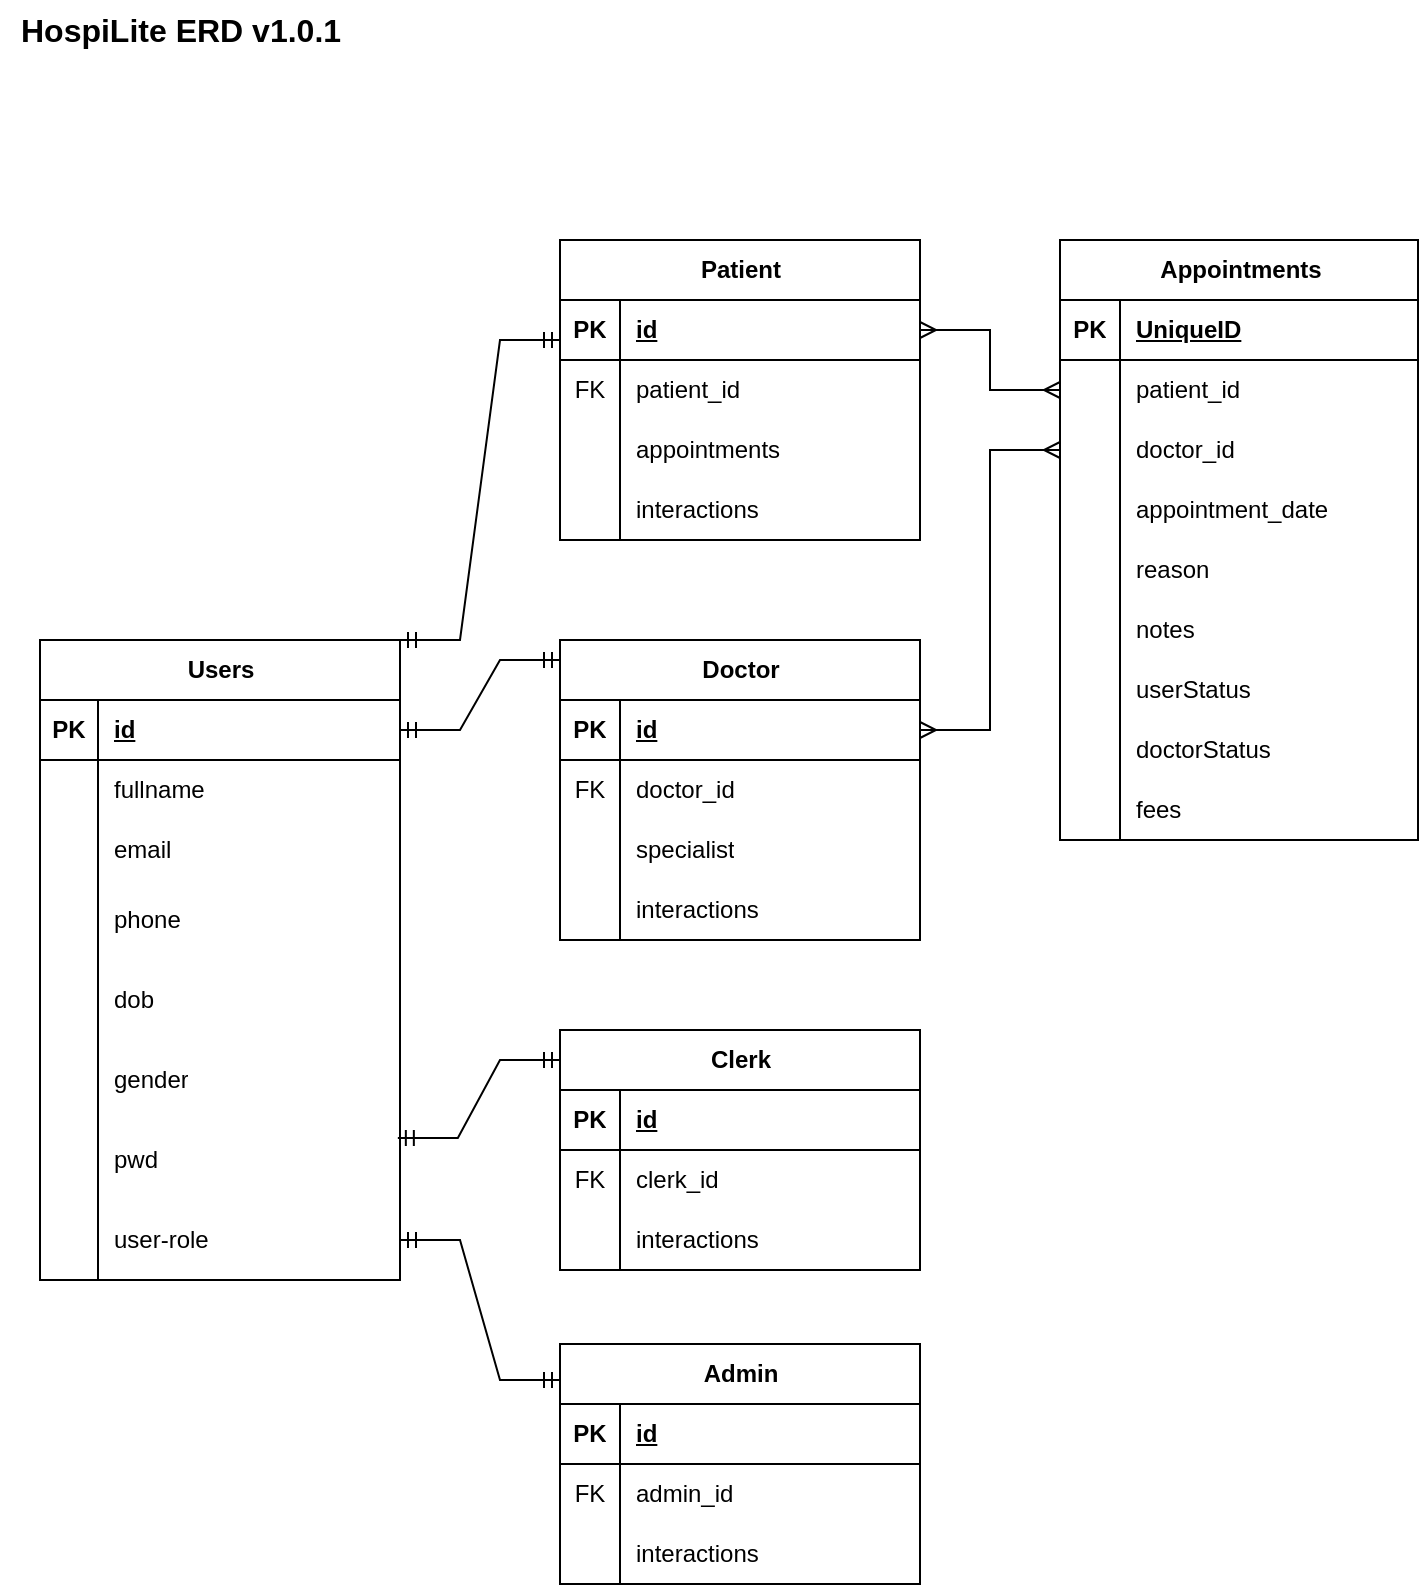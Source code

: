 <mxfile version="24.1.0" type="device">
  <diagram id="R2lEEEUBdFMjLlhIrx00" name="Page-1">
    <mxGraphModel dx="1100" dy="669" grid="1" gridSize="10" guides="1" tooltips="1" connect="1" arrows="1" fold="1" page="1" pageScale="1" pageWidth="850" pageHeight="1100" math="0" shadow="0" extFonts="Permanent Marker^https://fonts.googleapis.com/css?family=Permanent+Marker">
      <root>
        <mxCell id="0" />
        <mxCell id="1" parent="0" />
        <mxCell id="oJ6TmOOUCGsqB3dC1sF3-1" value="Users" style="shape=table;startSize=30;container=1;collapsible=1;childLayout=tableLayout;fixedRows=1;rowLines=0;fontStyle=1;align=center;resizeLast=1;html=1;" parent="1" vertex="1">
          <mxGeometry x="40" y="330" width="180" height="320" as="geometry" />
        </mxCell>
        <mxCell id="oJ6TmOOUCGsqB3dC1sF3-2" value="" style="shape=tableRow;horizontal=0;startSize=0;swimlaneHead=0;swimlaneBody=0;fillColor=none;collapsible=0;dropTarget=0;points=[[0,0.5],[1,0.5]];portConstraint=eastwest;top=0;left=0;right=0;bottom=1;" parent="oJ6TmOOUCGsqB3dC1sF3-1" vertex="1">
          <mxGeometry y="30" width="180" height="30" as="geometry" />
        </mxCell>
        <mxCell id="oJ6TmOOUCGsqB3dC1sF3-3" value="PK" style="shape=partialRectangle;connectable=0;fillColor=none;top=0;left=0;bottom=0;right=0;fontStyle=1;overflow=hidden;whiteSpace=wrap;html=1;" parent="oJ6TmOOUCGsqB3dC1sF3-2" vertex="1">
          <mxGeometry width="29" height="30" as="geometry">
            <mxRectangle width="29" height="30" as="alternateBounds" />
          </mxGeometry>
        </mxCell>
        <mxCell id="oJ6TmOOUCGsqB3dC1sF3-4" value="id" style="shape=partialRectangle;connectable=0;fillColor=none;top=0;left=0;bottom=0;right=0;align=left;spacingLeft=6;fontStyle=5;overflow=hidden;whiteSpace=wrap;html=1;" parent="oJ6TmOOUCGsqB3dC1sF3-2" vertex="1">
          <mxGeometry x="29" width="151" height="30" as="geometry">
            <mxRectangle width="151" height="30" as="alternateBounds" />
          </mxGeometry>
        </mxCell>
        <mxCell id="oJ6TmOOUCGsqB3dC1sF3-5" value="" style="shape=tableRow;horizontal=0;startSize=0;swimlaneHead=0;swimlaneBody=0;fillColor=none;collapsible=0;dropTarget=0;points=[[0,0.5],[1,0.5]];portConstraint=eastwest;top=0;left=0;right=0;bottom=0;" parent="oJ6TmOOUCGsqB3dC1sF3-1" vertex="1">
          <mxGeometry y="60" width="180" height="30" as="geometry" />
        </mxCell>
        <mxCell id="oJ6TmOOUCGsqB3dC1sF3-6" value="" style="shape=partialRectangle;connectable=0;fillColor=none;top=0;left=0;bottom=0;right=0;editable=1;overflow=hidden;whiteSpace=wrap;html=1;" parent="oJ6TmOOUCGsqB3dC1sF3-5" vertex="1">
          <mxGeometry width="29" height="30" as="geometry">
            <mxRectangle width="29" height="30" as="alternateBounds" />
          </mxGeometry>
        </mxCell>
        <mxCell id="oJ6TmOOUCGsqB3dC1sF3-7" value="fullname" style="shape=partialRectangle;connectable=0;fillColor=none;top=0;left=0;bottom=0;right=0;align=left;spacingLeft=6;overflow=hidden;whiteSpace=wrap;html=1;" parent="oJ6TmOOUCGsqB3dC1sF3-5" vertex="1">
          <mxGeometry x="29" width="151" height="30" as="geometry">
            <mxRectangle width="151" height="30" as="alternateBounds" />
          </mxGeometry>
        </mxCell>
        <mxCell id="oJ6TmOOUCGsqB3dC1sF3-8" value="" style="shape=tableRow;horizontal=0;startSize=0;swimlaneHead=0;swimlaneBody=0;fillColor=none;collapsible=0;dropTarget=0;points=[[0,0.5],[1,0.5]];portConstraint=eastwest;top=0;left=0;right=0;bottom=0;" parent="oJ6TmOOUCGsqB3dC1sF3-1" vertex="1">
          <mxGeometry y="90" width="180" height="30" as="geometry" />
        </mxCell>
        <mxCell id="oJ6TmOOUCGsqB3dC1sF3-9" value="" style="shape=partialRectangle;connectable=0;fillColor=none;top=0;left=0;bottom=0;right=0;editable=1;overflow=hidden;whiteSpace=wrap;html=1;" parent="oJ6TmOOUCGsqB3dC1sF3-8" vertex="1">
          <mxGeometry width="29" height="30" as="geometry">
            <mxRectangle width="29" height="30" as="alternateBounds" />
          </mxGeometry>
        </mxCell>
        <mxCell id="oJ6TmOOUCGsqB3dC1sF3-10" value="email&lt;span style=&quot;white-space: pre;&quot;&gt;&#x9;&lt;/span&gt;" style="shape=partialRectangle;connectable=0;fillColor=none;top=0;left=0;bottom=0;right=0;align=left;spacingLeft=6;overflow=hidden;whiteSpace=wrap;html=1;" parent="oJ6TmOOUCGsqB3dC1sF3-8" vertex="1">
          <mxGeometry x="29" width="151" height="30" as="geometry">
            <mxRectangle width="151" height="30" as="alternateBounds" />
          </mxGeometry>
        </mxCell>
        <mxCell id="oJ6TmOOUCGsqB3dC1sF3-11" value="" style="shape=tableRow;horizontal=0;startSize=0;swimlaneHead=0;swimlaneBody=0;fillColor=none;collapsible=0;dropTarget=0;points=[[0,0.5],[1,0.5]];portConstraint=eastwest;top=0;left=0;right=0;bottom=0;" parent="oJ6TmOOUCGsqB3dC1sF3-1" vertex="1">
          <mxGeometry y="120" width="180" height="40" as="geometry" />
        </mxCell>
        <mxCell id="oJ6TmOOUCGsqB3dC1sF3-12" value="" style="shape=partialRectangle;connectable=0;fillColor=none;top=0;left=0;bottom=0;right=0;editable=1;overflow=hidden;whiteSpace=wrap;html=1;" parent="oJ6TmOOUCGsqB3dC1sF3-11" vertex="1">
          <mxGeometry width="29" height="40" as="geometry">
            <mxRectangle width="29" height="40" as="alternateBounds" />
          </mxGeometry>
        </mxCell>
        <mxCell id="oJ6TmOOUCGsqB3dC1sF3-13" value="phone" style="shape=partialRectangle;connectable=0;fillColor=none;top=0;left=0;bottom=0;right=0;align=left;spacingLeft=6;overflow=hidden;whiteSpace=wrap;html=1;" parent="oJ6TmOOUCGsqB3dC1sF3-11" vertex="1">
          <mxGeometry x="29" width="151" height="40" as="geometry">
            <mxRectangle width="151" height="40" as="alternateBounds" />
          </mxGeometry>
        </mxCell>
        <mxCell id="oJ6TmOOUCGsqB3dC1sF3-28" value="" style="shape=tableRow;horizontal=0;startSize=0;swimlaneHead=0;swimlaneBody=0;fillColor=none;collapsible=0;dropTarget=0;points=[[0,0.5],[1,0.5]];portConstraint=eastwest;top=0;left=0;right=0;bottom=0;" parent="oJ6TmOOUCGsqB3dC1sF3-1" vertex="1">
          <mxGeometry y="160" width="180" height="40" as="geometry" />
        </mxCell>
        <mxCell id="oJ6TmOOUCGsqB3dC1sF3-29" value="" style="shape=partialRectangle;connectable=0;fillColor=none;top=0;left=0;bottom=0;right=0;editable=1;overflow=hidden;whiteSpace=wrap;html=1;" parent="oJ6TmOOUCGsqB3dC1sF3-28" vertex="1">
          <mxGeometry width="29" height="40" as="geometry">
            <mxRectangle width="29" height="40" as="alternateBounds" />
          </mxGeometry>
        </mxCell>
        <mxCell id="oJ6TmOOUCGsqB3dC1sF3-30" value="dob" style="shape=partialRectangle;connectable=0;fillColor=none;top=0;left=0;bottom=0;right=0;align=left;spacingLeft=6;overflow=hidden;whiteSpace=wrap;html=1;" parent="oJ6TmOOUCGsqB3dC1sF3-28" vertex="1">
          <mxGeometry x="29" width="151" height="40" as="geometry">
            <mxRectangle width="151" height="40" as="alternateBounds" />
          </mxGeometry>
        </mxCell>
        <mxCell id="oJ6TmOOUCGsqB3dC1sF3-31" value="" style="shape=tableRow;horizontal=0;startSize=0;swimlaneHead=0;swimlaneBody=0;fillColor=none;collapsible=0;dropTarget=0;points=[[0,0.5],[1,0.5]];portConstraint=eastwest;top=0;left=0;right=0;bottom=0;" parent="oJ6TmOOUCGsqB3dC1sF3-1" vertex="1">
          <mxGeometry y="200" width="180" height="40" as="geometry" />
        </mxCell>
        <mxCell id="oJ6TmOOUCGsqB3dC1sF3-32" value="" style="shape=partialRectangle;connectable=0;fillColor=none;top=0;left=0;bottom=0;right=0;editable=1;overflow=hidden;whiteSpace=wrap;html=1;" parent="oJ6TmOOUCGsqB3dC1sF3-31" vertex="1">
          <mxGeometry width="29" height="40" as="geometry">
            <mxRectangle width="29" height="40" as="alternateBounds" />
          </mxGeometry>
        </mxCell>
        <mxCell id="oJ6TmOOUCGsqB3dC1sF3-33" value="gender" style="shape=partialRectangle;connectable=0;fillColor=none;top=0;left=0;bottom=0;right=0;align=left;spacingLeft=6;overflow=hidden;whiteSpace=wrap;html=1;" parent="oJ6TmOOUCGsqB3dC1sF3-31" vertex="1">
          <mxGeometry x="29" width="151" height="40" as="geometry">
            <mxRectangle width="151" height="40" as="alternateBounds" />
          </mxGeometry>
        </mxCell>
        <mxCell id="oJ6TmOOUCGsqB3dC1sF3-34" value="" style="shape=tableRow;horizontal=0;startSize=0;swimlaneHead=0;swimlaneBody=0;fillColor=none;collapsible=0;dropTarget=0;points=[[0,0.5],[1,0.5]];portConstraint=eastwest;top=0;left=0;right=0;bottom=0;" parent="oJ6TmOOUCGsqB3dC1sF3-1" vertex="1">
          <mxGeometry y="240" width="180" height="40" as="geometry" />
        </mxCell>
        <mxCell id="oJ6TmOOUCGsqB3dC1sF3-35" value="" style="shape=partialRectangle;connectable=0;fillColor=none;top=0;left=0;bottom=0;right=0;editable=1;overflow=hidden;whiteSpace=wrap;html=1;" parent="oJ6TmOOUCGsqB3dC1sF3-34" vertex="1">
          <mxGeometry width="29" height="40" as="geometry">
            <mxRectangle width="29" height="40" as="alternateBounds" />
          </mxGeometry>
        </mxCell>
        <mxCell id="oJ6TmOOUCGsqB3dC1sF3-36" value="pwd" style="shape=partialRectangle;connectable=0;fillColor=none;top=0;left=0;bottom=0;right=0;align=left;spacingLeft=6;overflow=hidden;whiteSpace=wrap;html=1;" parent="oJ6TmOOUCGsqB3dC1sF3-34" vertex="1">
          <mxGeometry x="29" width="151" height="40" as="geometry">
            <mxRectangle width="151" height="40" as="alternateBounds" />
          </mxGeometry>
        </mxCell>
        <mxCell id="oJ6TmOOUCGsqB3dC1sF3-37" value="" style="shape=tableRow;horizontal=0;startSize=0;swimlaneHead=0;swimlaneBody=0;fillColor=none;collapsible=0;dropTarget=0;points=[[0,0.5],[1,0.5]];portConstraint=eastwest;top=0;left=0;right=0;bottom=0;" parent="oJ6TmOOUCGsqB3dC1sF3-1" vertex="1">
          <mxGeometry y="280" width="180" height="40" as="geometry" />
        </mxCell>
        <mxCell id="oJ6TmOOUCGsqB3dC1sF3-38" value="" style="shape=partialRectangle;connectable=0;fillColor=none;top=0;left=0;bottom=0;right=0;editable=1;overflow=hidden;whiteSpace=wrap;html=1;" parent="oJ6TmOOUCGsqB3dC1sF3-37" vertex="1">
          <mxGeometry width="29" height="40" as="geometry">
            <mxRectangle width="29" height="40" as="alternateBounds" />
          </mxGeometry>
        </mxCell>
        <mxCell id="oJ6TmOOUCGsqB3dC1sF3-39" value="user-role" style="shape=partialRectangle;connectable=0;fillColor=none;top=0;left=0;bottom=0;right=0;align=left;spacingLeft=6;overflow=hidden;whiteSpace=wrap;html=1;" parent="oJ6TmOOUCGsqB3dC1sF3-37" vertex="1">
          <mxGeometry x="29" width="151" height="40" as="geometry">
            <mxRectangle width="151" height="40" as="alternateBounds" />
          </mxGeometry>
        </mxCell>
        <mxCell id="oJ6TmOOUCGsqB3dC1sF3-40" value="Patient" style="shape=table;startSize=30;container=1;collapsible=1;childLayout=tableLayout;fixedRows=1;rowLines=0;fontStyle=1;align=center;resizeLast=1;html=1;" parent="1" vertex="1">
          <mxGeometry x="300" y="130" width="180" height="150" as="geometry" />
        </mxCell>
        <mxCell id="oJ6TmOOUCGsqB3dC1sF3-41" value="" style="shape=tableRow;horizontal=0;startSize=0;swimlaneHead=0;swimlaneBody=0;fillColor=none;collapsible=0;dropTarget=0;points=[[0,0.5],[1,0.5]];portConstraint=eastwest;top=0;left=0;right=0;bottom=1;" parent="oJ6TmOOUCGsqB3dC1sF3-40" vertex="1">
          <mxGeometry y="30" width="180" height="30" as="geometry" />
        </mxCell>
        <mxCell id="oJ6TmOOUCGsqB3dC1sF3-42" value="PK" style="shape=partialRectangle;connectable=0;fillColor=none;top=0;left=0;bottom=0;right=0;fontStyle=1;overflow=hidden;whiteSpace=wrap;html=1;" parent="oJ6TmOOUCGsqB3dC1sF3-41" vertex="1">
          <mxGeometry width="30" height="30" as="geometry">
            <mxRectangle width="30" height="30" as="alternateBounds" />
          </mxGeometry>
        </mxCell>
        <mxCell id="oJ6TmOOUCGsqB3dC1sF3-43" value="id" style="shape=partialRectangle;connectable=0;fillColor=none;top=0;left=0;bottom=0;right=0;align=left;spacingLeft=6;fontStyle=5;overflow=hidden;whiteSpace=wrap;html=1;" parent="oJ6TmOOUCGsqB3dC1sF3-41" vertex="1">
          <mxGeometry x="30" width="150" height="30" as="geometry">
            <mxRectangle width="150" height="30" as="alternateBounds" />
          </mxGeometry>
        </mxCell>
        <mxCell id="oJ6TmOOUCGsqB3dC1sF3-44" value="" style="shape=tableRow;horizontal=0;startSize=0;swimlaneHead=0;swimlaneBody=0;fillColor=none;collapsible=0;dropTarget=0;points=[[0,0.5],[1,0.5]];portConstraint=eastwest;top=0;left=0;right=0;bottom=0;" parent="oJ6TmOOUCGsqB3dC1sF3-40" vertex="1">
          <mxGeometry y="60" width="180" height="30" as="geometry" />
        </mxCell>
        <mxCell id="oJ6TmOOUCGsqB3dC1sF3-45" value="FK" style="shape=partialRectangle;connectable=0;fillColor=none;top=0;left=0;bottom=0;right=0;editable=1;overflow=hidden;whiteSpace=wrap;html=1;" parent="oJ6TmOOUCGsqB3dC1sF3-44" vertex="1">
          <mxGeometry width="30" height="30" as="geometry">
            <mxRectangle width="30" height="30" as="alternateBounds" />
          </mxGeometry>
        </mxCell>
        <mxCell id="oJ6TmOOUCGsqB3dC1sF3-46" value="patient_id" style="shape=partialRectangle;connectable=0;fillColor=none;top=0;left=0;bottom=0;right=0;align=left;spacingLeft=6;overflow=hidden;whiteSpace=wrap;html=1;" parent="oJ6TmOOUCGsqB3dC1sF3-44" vertex="1">
          <mxGeometry x="30" width="150" height="30" as="geometry">
            <mxRectangle width="150" height="30" as="alternateBounds" />
          </mxGeometry>
        </mxCell>
        <mxCell id="oJ6TmOOUCGsqB3dC1sF3-47" value="" style="shape=tableRow;horizontal=0;startSize=0;swimlaneHead=0;swimlaneBody=0;fillColor=none;collapsible=0;dropTarget=0;points=[[0,0.5],[1,0.5]];portConstraint=eastwest;top=0;left=0;right=0;bottom=0;" parent="oJ6TmOOUCGsqB3dC1sF3-40" vertex="1">
          <mxGeometry y="90" width="180" height="30" as="geometry" />
        </mxCell>
        <mxCell id="oJ6TmOOUCGsqB3dC1sF3-48" value="" style="shape=partialRectangle;connectable=0;fillColor=none;top=0;left=0;bottom=0;right=0;editable=1;overflow=hidden;whiteSpace=wrap;html=1;" parent="oJ6TmOOUCGsqB3dC1sF3-47" vertex="1">
          <mxGeometry width="30" height="30" as="geometry">
            <mxRectangle width="30" height="30" as="alternateBounds" />
          </mxGeometry>
        </mxCell>
        <mxCell id="oJ6TmOOUCGsqB3dC1sF3-49" value="appointments" style="shape=partialRectangle;connectable=0;fillColor=none;top=0;left=0;bottom=0;right=0;align=left;spacingLeft=6;overflow=hidden;whiteSpace=wrap;html=1;" parent="oJ6TmOOUCGsqB3dC1sF3-47" vertex="1">
          <mxGeometry x="30" width="150" height="30" as="geometry">
            <mxRectangle width="150" height="30" as="alternateBounds" />
          </mxGeometry>
        </mxCell>
        <mxCell id="oJ6TmOOUCGsqB3dC1sF3-50" value="" style="shape=tableRow;horizontal=0;startSize=0;swimlaneHead=0;swimlaneBody=0;fillColor=none;collapsible=0;dropTarget=0;points=[[0,0.5],[1,0.5]];portConstraint=eastwest;top=0;left=0;right=0;bottom=0;" parent="oJ6TmOOUCGsqB3dC1sF3-40" vertex="1">
          <mxGeometry y="120" width="180" height="30" as="geometry" />
        </mxCell>
        <mxCell id="oJ6TmOOUCGsqB3dC1sF3-51" value="" style="shape=partialRectangle;connectable=0;fillColor=none;top=0;left=0;bottom=0;right=0;editable=1;overflow=hidden;whiteSpace=wrap;html=1;" parent="oJ6TmOOUCGsqB3dC1sF3-50" vertex="1">
          <mxGeometry width="30" height="30" as="geometry">
            <mxRectangle width="30" height="30" as="alternateBounds" />
          </mxGeometry>
        </mxCell>
        <mxCell id="oJ6TmOOUCGsqB3dC1sF3-52" value="interactions" style="shape=partialRectangle;connectable=0;fillColor=none;top=0;left=0;bottom=0;right=0;align=left;spacingLeft=6;overflow=hidden;whiteSpace=wrap;html=1;" parent="oJ6TmOOUCGsqB3dC1sF3-50" vertex="1">
          <mxGeometry x="30" width="150" height="30" as="geometry">
            <mxRectangle width="150" height="30" as="alternateBounds" />
          </mxGeometry>
        </mxCell>
        <mxCell id="oJ6TmOOUCGsqB3dC1sF3-53" value="Doctor" style="shape=table;startSize=30;container=1;collapsible=1;childLayout=tableLayout;fixedRows=1;rowLines=0;fontStyle=1;align=center;resizeLast=1;html=1;" parent="1" vertex="1">
          <mxGeometry x="300" y="330" width="180" height="150" as="geometry" />
        </mxCell>
        <mxCell id="oJ6TmOOUCGsqB3dC1sF3-54" value="" style="shape=tableRow;horizontal=0;startSize=0;swimlaneHead=0;swimlaneBody=0;fillColor=none;collapsible=0;dropTarget=0;points=[[0,0.5],[1,0.5]];portConstraint=eastwest;top=0;left=0;right=0;bottom=1;" parent="oJ6TmOOUCGsqB3dC1sF3-53" vertex="1">
          <mxGeometry y="30" width="180" height="30" as="geometry" />
        </mxCell>
        <mxCell id="oJ6TmOOUCGsqB3dC1sF3-55" value="PK" style="shape=partialRectangle;connectable=0;fillColor=none;top=0;left=0;bottom=0;right=0;fontStyle=1;overflow=hidden;whiteSpace=wrap;html=1;" parent="oJ6TmOOUCGsqB3dC1sF3-54" vertex="1">
          <mxGeometry width="30" height="30" as="geometry">
            <mxRectangle width="30" height="30" as="alternateBounds" />
          </mxGeometry>
        </mxCell>
        <mxCell id="oJ6TmOOUCGsqB3dC1sF3-56" value="id" style="shape=partialRectangle;connectable=0;fillColor=none;top=0;left=0;bottom=0;right=0;align=left;spacingLeft=6;fontStyle=5;overflow=hidden;whiteSpace=wrap;html=1;" parent="oJ6TmOOUCGsqB3dC1sF3-54" vertex="1">
          <mxGeometry x="30" width="150" height="30" as="geometry">
            <mxRectangle width="150" height="30" as="alternateBounds" />
          </mxGeometry>
        </mxCell>
        <mxCell id="oJ6TmOOUCGsqB3dC1sF3-57" value="" style="shape=tableRow;horizontal=0;startSize=0;swimlaneHead=0;swimlaneBody=0;fillColor=none;collapsible=0;dropTarget=0;points=[[0,0.5],[1,0.5]];portConstraint=eastwest;top=0;left=0;right=0;bottom=0;" parent="oJ6TmOOUCGsqB3dC1sF3-53" vertex="1">
          <mxGeometry y="60" width="180" height="30" as="geometry" />
        </mxCell>
        <mxCell id="oJ6TmOOUCGsqB3dC1sF3-58" value="FK" style="shape=partialRectangle;connectable=0;fillColor=none;top=0;left=0;bottom=0;right=0;editable=1;overflow=hidden;whiteSpace=wrap;html=1;" parent="oJ6TmOOUCGsqB3dC1sF3-57" vertex="1">
          <mxGeometry width="30" height="30" as="geometry">
            <mxRectangle width="30" height="30" as="alternateBounds" />
          </mxGeometry>
        </mxCell>
        <mxCell id="oJ6TmOOUCGsqB3dC1sF3-59" value="doctor_id" style="shape=partialRectangle;connectable=0;fillColor=none;top=0;left=0;bottom=0;right=0;align=left;spacingLeft=6;overflow=hidden;whiteSpace=wrap;html=1;" parent="oJ6TmOOUCGsqB3dC1sF3-57" vertex="1">
          <mxGeometry x="30" width="150" height="30" as="geometry">
            <mxRectangle width="150" height="30" as="alternateBounds" />
          </mxGeometry>
        </mxCell>
        <mxCell id="oJ6TmOOUCGsqB3dC1sF3-60" value="" style="shape=tableRow;horizontal=0;startSize=0;swimlaneHead=0;swimlaneBody=0;fillColor=none;collapsible=0;dropTarget=0;points=[[0,0.5],[1,0.5]];portConstraint=eastwest;top=0;left=0;right=0;bottom=0;" parent="oJ6TmOOUCGsqB3dC1sF3-53" vertex="1">
          <mxGeometry y="90" width="180" height="30" as="geometry" />
        </mxCell>
        <mxCell id="oJ6TmOOUCGsqB3dC1sF3-61" value="" style="shape=partialRectangle;connectable=0;fillColor=none;top=0;left=0;bottom=0;right=0;editable=1;overflow=hidden;whiteSpace=wrap;html=1;" parent="oJ6TmOOUCGsqB3dC1sF3-60" vertex="1">
          <mxGeometry width="30" height="30" as="geometry">
            <mxRectangle width="30" height="30" as="alternateBounds" />
          </mxGeometry>
        </mxCell>
        <mxCell id="oJ6TmOOUCGsqB3dC1sF3-62" value="specialist" style="shape=partialRectangle;connectable=0;fillColor=none;top=0;left=0;bottom=0;right=0;align=left;spacingLeft=6;overflow=hidden;whiteSpace=wrap;html=1;" parent="oJ6TmOOUCGsqB3dC1sF3-60" vertex="1">
          <mxGeometry x="30" width="150" height="30" as="geometry">
            <mxRectangle width="150" height="30" as="alternateBounds" />
          </mxGeometry>
        </mxCell>
        <mxCell id="oJ6TmOOUCGsqB3dC1sF3-63" value="" style="shape=tableRow;horizontal=0;startSize=0;swimlaneHead=0;swimlaneBody=0;fillColor=none;collapsible=0;dropTarget=0;points=[[0,0.5],[1,0.5]];portConstraint=eastwest;top=0;left=0;right=0;bottom=0;" parent="oJ6TmOOUCGsqB3dC1sF3-53" vertex="1">
          <mxGeometry y="120" width="180" height="30" as="geometry" />
        </mxCell>
        <mxCell id="oJ6TmOOUCGsqB3dC1sF3-64" value="" style="shape=partialRectangle;connectable=0;fillColor=none;top=0;left=0;bottom=0;right=0;editable=1;overflow=hidden;whiteSpace=wrap;html=1;" parent="oJ6TmOOUCGsqB3dC1sF3-63" vertex="1">
          <mxGeometry width="30" height="30" as="geometry">
            <mxRectangle width="30" height="30" as="alternateBounds" />
          </mxGeometry>
        </mxCell>
        <mxCell id="oJ6TmOOUCGsqB3dC1sF3-65" value="interactions" style="shape=partialRectangle;connectable=0;fillColor=none;top=0;left=0;bottom=0;right=0;align=left;spacingLeft=6;overflow=hidden;whiteSpace=wrap;html=1;" parent="oJ6TmOOUCGsqB3dC1sF3-63" vertex="1">
          <mxGeometry x="30" width="150" height="30" as="geometry">
            <mxRectangle width="150" height="30" as="alternateBounds" />
          </mxGeometry>
        </mxCell>
        <mxCell id="oJ6TmOOUCGsqB3dC1sF3-66" value="Clerk" style="shape=table;startSize=30;container=1;collapsible=1;childLayout=tableLayout;fixedRows=1;rowLines=0;fontStyle=1;align=center;resizeLast=1;html=1;" parent="1" vertex="1">
          <mxGeometry x="300" y="525" width="180" height="120" as="geometry" />
        </mxCell>
        <mxCell id="oJ6TmOOUCGsqB3dC1sF3-67" value="" style="shape=tableRow;horizontal=0;startSize=0;swimlaneHead=0;swimlaneBody=0;fillColor=none;collapsible=0;dropTarget=0;points=[[0,0.5],[1,0.5]];portConstraint=eastwest;top=0;left=0;right=0;bottom=1;" parent="oJ6TmOOUCGsqB3dC1sF3-66" vertex="1">
          <mxGeometry y="30" width="180" height="30" as="geometry" />
        </mxCell>
        <mxCell id="oJ6TmOOUCGsqB3dC1sF3-68" value="PK" style="shape=partialRectangle;connectable=0;fillColor=none;top=0;left=0;bottom=0;right=0;fontStyle=1;overflow=hidden;whiteSpace=wrap;html=1;" parent="oJ6TmOOUCGsqB3dC1sF3-67" vertex="1">
          <mxGeometry width="30" height="30" as="geometry">
            <mxRectangle width="30" height="30" as="alternateBounds" />
          </mxGeometry>
        </mxCell>
        <mxCell id="oJ6TmOOUCGsqB3dC1sF3-69" value="id" style="shape=partialRectangle;connectable=0;fillColor=none;top=0;left=0;bottom=0;right=0;align=left;spacingLeft=6;fontStyle=5;overflow=hidden;whiteSpace=wrap;html=1;" parent="oJ6TmOOUCGsqB3dC1sF3-67" vertex="1">
          <mxGeometry x="30" width="150" height="30" as="geometry">
            <mxRectangle width="150" height="30" as="alternateBounds" />
          </mxGeometry>
        </mxCell>
        <mxCell id="oJ6TmOOUCGsqB3dC1sF3-70" value="" style="shape=tableRow;horizontal=0;startSize=0;swimlaneHead=0;swimlaneBody=0;fillColor=none;collapsible=0;dropTarget=0;points=[[0,0.5],[1,0.5]];portConstraint=eastwest;top=0;left=0;right=0;bottom=0;" parent="oJ6TmOOUCGsqB3dC1sF3-66" vertex="1">
          <mxGeometry y="60" width="180" height="30" as="geometry" />
        </mxCell>
        <mxCell id="oJ6TmOOUCGsqB3dC1sF3-71" value="FK" style="shape=partialRectangle;connectable=0;fillColor=none;top=0;left=0;bottom=0;right=0;editable=1;overflow=hidden;whiteSpace=wrap;html=1;" parent="oJ6TmOOUCGsqB3dC1sF3-70" vertex="1">
          <mxGeometry width="30" height="30" as="geometry">
            <mxRectangle width="30" height="30" as="alternateBounds" />
          </mxGeometry>
        </mxCell>
        <mxCell id="oJ6TmOOUCGsqB3dC1sF3-72" value="clerk_id" style="shape=partialRectangle;connectable=0;fillColor=none;top=0;left=0;bottom=0;right=0;align=left;spacingLeft=6;overflow=hidden;whiteSpace=wrap;html=1;" parent="oJ6TmOOUCGsqB3dC1sF3-70" vertex="1">
          <mxGeometry x="30" width="150" height="30" as="geometry">
            <mxRectangle width="150" height="30" as="alternateBounds" />
          </mxGeometry>
        </mxCell>
        <mxCell id="oJ6TmOOUCGsqB3dC1sF3-73" value="" style="shape=tableRow;horizontal=0;startSize=0;swimlaneHead=0;swimlaneBody=0;fillColor=none;collapsible=0;dropTarget=0;points=[[0,0.5],[1,0.5]];portConstraint=eastwest;top=0;left=0;right=0;bottom=0;" parent="oJ6TmOOUCGsqB3dC1sF3-66" vertex="1">
          <mxGeometry y="90" width="180" height="30" as="geometry" />
        </mxCell>
        <mxCell id="oJ6TmOOUCGsqB3dC1sF3-74" value="" style="shape=partialRectangle;connectable=0;fillColor=none;top=0;left=0;bottom=0;right=0;editable=1;overflow=hidden;whiteSpace=wrap;html=1;" parent="oJ6TmOOUCGsqB3dC1sF3-73" vertex="1">
          <mxGeometry width="30" height="30" as="geometry">
            <mxRectangle width="30" height="30" as="alternateBounds" />
          </mxGeometry>
        </mxCell>
        <mxCell id="oJ6TmOOUCGsqB3dC1sF3-75" value="interactions" style="shape=partialRectangle;connectable=0;fillColor=none;top=0;left=0;bottom=0;right=0;align=left;spacingLeft=6;overflow=hidden;whiteSpace=wrap;html=1;" parent="oJ6TmOOUCGsqB3dC1sF3-73" vertex="1">
          <mxGeometry x="30" width="150" height="30" as="geometry">
            <mxRectangle width="150" height="30" as="alternateBounds" />
          </mxGeometry>
        </mxCell>
        <mxCell id="oJ6TmOOUCGsqB3dC1sF3-79" value="Admin" style="shape=table;startSize=30;container=1;collapsible=1;childLayout=tableLayout;fixedRows=1;rowLines=0;fontStyle=1;align=center;resizeLast=1;html=1;" parent="1" vertex="1">
          <mxGeometry x="300" y="682" width="180" height="120" as="geometry" />
        </mxCell>
        <mxCell id="oJ6TmOOUCGsqB3dC1sF3-80" value="" style="shape=tableRow;horizontal=0;startSize=0;swimlaneHead=0;swimlaneBody=0;fillColor=none;collapsible=0;dropTarget=0;points=[[0,0.5],[1,0.5]];portConstraint=eastwest;top=0;left=0;right=0;bottom=1;" parent="oJ6TmOOUCGsqB3dC1sF3-79" vertex="1">
          <mxGeometry y="30" width="180" height="30" as="geometry" />
        </mxCell>
        <mxCell id="oJ6TmOOUCGsqB3dC1sF3-81" value="PK" style="shape=partialRectangle;connectable=0;fillColor=none;top=0;left=0;bottom=0;right=0;fontStyle=1;overflow=hidden;whiteSpace=wrap;html=1;" parent="oJ6TmOOUCGsqB3dC1sF3-80" vertex="1">
          <mxGeometry width="30" height="30" as="geometry">
            <mxRectangle width="30" height="30" as="alternateBounds" />
          </mxGeometry>
        </mxCell>
        <mxCell id="oJ6TmOOUCGsqB3dC1sF3-82" value="id" style="shape=partialRectangle;connectable=0;fillColor=none;top=0;left=0;bottom=0;right=0;align=left;spacingLeft=6;fontStyle=5;overflow=hidden;whiteSpace=wrap;html=1;" parent="oJ6TmOOUCGsqB3dC1sF3-80" vertex="1">
          <mxGeometry x="30" width="150" height="30" as="geometry">
            <mxRectangle width="150" height="30" as="alternateBounds" />
          </mxGeometry>
        </mxCell>
        <mxCell id="oJ6TmOOUCGsqB3dC1sF3-83" value="" style="shape=tableRow;horizontal=0;startSize=0;swimlaneHead=0;swimlaneBody=0;fillColor=none;collapsible=0;dropTarget=0;points=[[0,0.5],[1,0.5]];portConstraint=eastwest;top=0;left=0;right=0;bottom=0;" parent="oJ6TmOOUCGsqB3dC1sF3-79" vertex="1">
          <mxGeometry y="60" width="180" height="30" as="geometry" />
        </mxCell>
        <mxCell id="oJ6TmOOUCGsqB3dC1sF3-84" value="FK" style="shape=partialRectangle;connectable=0;fillColor=none;top=0;left=0;bottom=0;right=0;editable=1;overflow=hidden;whiteSpace=wrap;html=1;" parent="oJ6TmOOUCGsqB3dC1sF3-83" vertex="1">
          <mxGeometry width="30" height="30" as="geometry">
            <mxRectangle width="30" height="30" as="alternateBounds" />
          </mxGeometry>
        </mxCell>
        <mxCell id="oJ6TmOOUCGsqB3dC1sF3-85" value="admin_id" style="shape=partialRectangle;connectable=0;fillColor=none;top=0;left=0;bottom=0;right=0;align=left;spacingLeft=6;overflow=hidden;whiteSpace=wrap;html=1;" parent="oJ6TmOOUCGsqB3dC1sF3-83" vertex="1">
          <mxGeometry x="30" width="150" height="30" as="geometry">
            <mxRectangle width="150" height="30" as="alternateBounds" />
          </mxGeometry>
        </mxCell>
        <mxCell id="oJ6TmOOUCGsqB3dC1sF3-86" value="" style="shape=tableRow;horizontal=0;startSize=0;swimlaneHead=0;swimlaneBody=0;fillColor=none;collapsible=0;dropTarget=0;points=[[0,0.5],[1,0.5]];portConstraint=eastwest;top=0;left=0;right=0;bottom=0;" parent="oJ6TmOOUCGsqB3dC1sF3-79" vertex="1">
          <mxGeometry y="90" width="180" height="30" as="geometry" />
        </mxCell>
        <mxCell id="oJ6TmOOUCGsqB3dC1sF3-87" value="" style="shape=partialRectangle;connectable=0;fillColor=none;top=0;left=0;bottom=0;right=0;editable=1;overflow=hidden;whiteSpace=wrap;html=1;" parent="oJ6TmOOUCGsqB3dC1sF3-86" vertex="1">
          <mxGeometry width="30" height="30" as="geometry">
            <mxRectangle width="30" height="30" as="alternateBounds" />
          </mxGeometry>
        </mxCell>
        <mxCell id="oJ6TmOOUCGsqB3dC1sF3-88" value="interactions" style="shape=partialRectangle;connectable=0;fillColor=none;top=0;left=0;bottom=0;right=0;align=left;spacingLeft=6;overflow=hidden;whiteSpace=wrap;html=1;" parent="oJ6TmOOUCGsqB3dC1sF3-86" vertex="1">
          <mxGeometry x="30" width="150" height="30" as="geometry">
            <mxRectangle width="150" height="30" as="alternateBounds" />
          </mxGeometry>
        </mxCell>
        <mxCell id="oJ6TmOOUCGsqB3dC1sF3-94" value="" style="edgeStyle=entityRelationEdgeStyle;fontSize=12;html=1;endArrow=ERmandOne;startArrow=ERmandOne;rounded=0;exitX=1;exitY=0;exitDx=0;exitDy=0;" parent="1" source="oJ6TmOOUCGsqB3dC1sF3-1" edge="1">
          <mxGeometry width="100" height="100" relative="1" as="geometry">
            <mxPoint x="200" y="280" as="sourcePoint" />
            <mxPoint x="300" y="180" as="targetPoint" />
            <Array as="points">
              <mxPoint x="90" y="140" />
              <mxPoint x="260" y="250" />
              <mxPoint x="100" y="170" />
            </Array>
          </mxGeometry>
        </mxCell>
        <mxCell id="oJ6TmOOUCGsqB3dC1sF3-95" value="" style="edgeStyle=entityRelationEdgeStyle;fontSize=12;html=1;endArrow=ERmandOne;startArrow=ERmandOne;rounded=0;exitX=1;exitY=0.5;exitDx=0;exitDy=0;" parent="1" source="oJ6TmOOUCGsqB3dC1sF3-2" edge="1">
          <mxGeometry width="100" height="100" relative="1" as="geometry">
            <mxPoint x="220" y="490" as="sourcePoint" />
            <mxPoint x="300" y="340" as="targetPoint" />
            <Array as="points">
              <mxPoint x="90" y="300" />
              <mxPoint x="100" y="330" />
            </Array>
          </mxGeometry>
        </mxCell>
        <mxCell id="oJ6TmOOUCGsqB3dC1sF3-96" value="" style="edgeStyle=entityRelationEdgeStyle;fontSize=12;html=1;endArrow=ERmandOne;startArrow=ERmandOne;rounded=0;exitX=0.994;exitY=0.225;exitDx=0;exitDy=0;exitPerimeter=0;" parent="1" source="oJ6TmOOUCGsqB3dC1sF3-34" edge="1">
          <mxGeometry width="100" height="100" relative="1" as="geometry">
            <mxPoint x="220" y="690" as="sourcePoint" />
            <mxPoint x="300" y="540" as="targetPoint" />
            <Array as="points">
              <mxPoint x="90" y="500" />
              <mxPoint x="250" y="730" />
              <mxPoint x="230" y="850" />
              <mxPoint x="100" y="530" />
            </Array>
          </mxGeometry>
        </mxCell>
        <mxCell id="oJ6TmOOUCGsqB3dC1sF3-97" value="" style="edgeStyle=entityRelationEdgeStyle;fontSize=12;html=1;endArrow=ERmandOne;startArrow=ERmandOne;rounded=0;exitX=1;exitY=0.5;exitDx=0;exitDy=0;" parent="1" source="oJ6TmOOUCGsqB3dC1sF3-37" edge="1">
          <mxGeometry width="100" height="100" relative="1" as="geometry">
            <mxPoint x="230" y="620" as="sourcePoint" />
            <mxPoint x="300" y="700" as="targetPoint" />
            <Array as="points">
              <mxPoint x="90" y="660" />
              <mxPoint x="100" y="690" />
            </Array>
          </mxGeometry>
        </mxCell>
        <mxCell id="oJ6TmOOUCGsqB3dC1sF3-98" value="&lt;b&gt;&lt;font style=&quot;font-size: 16px;&quot;&gt;HospiLite ERD v1.0.1&lt;/font&gt;&lt;/b&gt;" style="text;html=1;align=center;verticalAlign=middle;resizable=0;points=[];autosize=1;strokeColor=none;fillColor=none;" parent="1" vertex="1">
          <mxGeometry x="20" y="10" width="180" height="30" as="geometry" />
        </mxCell>
        <mxCell id="lElP7Q17SouEUwn5LLUe-15" value="Appointments" style="shape=table;startSize=30;container=1;collapsible=1;childLayout=tableLayout;fixedRows=1;rowLines=0;fontStyle=1;align=center;resizeLast=1;html=1;" vertex="1" parent="1">
          <mxGeometry x="550" y="130" width="179" height="300" as="geometry" />
        </mxCell>
        <mxCell id="lElP7Q17SouEUwn5LLUe-16" value="" style="shape=tableRow;horizontal=0;startSize=0;swimlaneHead=0;swimlaneBody=0;fillColor=none;collapsible=0;dropTarget=0;points=[[0,0.5],[1,0.5]];portConstraint=eastwest;top=0;left=0;right=0;bottom=1;" vertex="1" parent="lElP7Q17SouEUwn5LLUe-15">
          <mxGeometry y="30" width="179" height="30" as="geometry" />
        </mxCell>
        <mxCell id="lElP7Q17SouEUwn5LLUe-17" value="PK" style="shape=partialRectangle;connectable=0;fillColor=none;top=0;left=0;bottom=0;right=0;fontStyle=1;overflow=hidden;whiteSpace=wrap;html=1;" vertex="1" parent="lElP7Q17SouEUwn5LLUe-16">
          <mxGeometry width="30" height="30" as="geometry">
            <mxRectangle width="30" height="30" as="alternateBounds" />
          </mxGeometry>
        </mxCell>
        <mxCell id="lElP7Q17SouEUwn5LLUe-18" value="UniqueID" style="shape=partialRectangle;connectable=0;fillColor=none;top=0;left=0;bottom=0;right=0;align=left;spacingLeft=6;fontStyle=5;overflow=hidden;whiteSpace=wrap;html=1;" vertex="1" parent="lElP7Q17SouEUwn5LLUe-16">
          <mxGeometry x="30" width="149" height="30" as="geometry">
            <mxRectangle width="149" height="30" as="alternateBounds" />
          </mxGeometry>
        </mxCell>
        <mxCell id="lElP7Q17SouEUwn5LLUe-19" value="" style="shape=tableRow;horizontal=0;startSize=0;swimlaneHead=0;swimlaneBody=0;fillColor=none;collapsible=0;dropTarget=0;points=[[0,0.5],[1,0.5]];portConstraint=eastwest;top=0;left=0;right=0;bottom=0;" vertex="1" parent="lElP7Q17SouEUwn5LLUe-15">
          <mxGeometry y="60" width="179" height="30" as="geometry" />
        </mxCell>
        <mxCell id="lElP7Q17SouEUwn5LLUe-20" value="" style="shape=partialRectangle;connectable=0;fillColor=none;top=0;left=0;bottom=0;right=0;editable=1;overflow=hidden;whiteSpace=wrap;html=1;" vertex="1" parent="lElP7Q17SouEUwn5LLUe-19">
          <mxGeometry width="30" height="30" as="geometry">
            <mxRectangle width="30" height="30" as="alternateBounds" />
          </mxGeometry>
        </mxCell>
        <mxCell id="lElP7Q17SouEUwn5LLUe-21" value="patient_id" style="shape=partialRectangle;connectable=0;fillColor=none;top=0;left=0;bottom=0;right=0;align=left;spacingLeft=6;overflow=hidden;whiteSpace=wrap;html=1;" vertex="1" parent="lElP7Q17SouEUwn5LLUe-19">
          <mxGeometry x="30" width="149" height="30" as="geometry">
            <mxRectangle width="149" height="30" as="alternateBounds" />
          </mxGeometry>
        </mxCell>
        <mxCell id="lElP7Q17SouEUwn5LLUe-22" value="" style="shape=tableRow;horizontal=0;startSize=0;swimlaneHead=0;swimlaneBody=0;fillColor=none;collapsible=0;dropTarget=0;points=[[0,0.5],[1,0.5]];portConstraint=eastwest;top=0;left=0;right=0;bottom=0;" vertex="1" parent="lElP7Q17SouEUwn5LLUe-15">
          <mxGeometry y="90" width="179" height="30" as="geometry" />
        </mxCell>
        <mxCell id="lElP7Q17SouEUwn5LLUe-23" value="" style="shape=partialRectangle;connectable=0;fillColor=none;top=0;left=0;bottom=0;right=0;editable=1;overflow=hidden;whiteSpace=wrap;html=1;" vertex="1" parent="lElP7Q17SouEUwn5LLUe-22">
          <mxGeometry width="30" height="30" as="geometry">
            <mxRectangle width="30" height="30" as="alternateBounds" />
          </mxGeometry>
        </mxCell>
        <mxCell id="lElP7Q17SouEUwn5LLUe-24" value="doctor_id" style="shape=partialRectangle;connectable=0;fillColor=none;top=0;left=0;bottom=0;right=0;align=left;spacingLeft=6;overflow=hidden;whiteSpace=wrap;html=1;" vertex="1" parent="lElP7Q17SouEUwn5LLUe-22">
          <mxGeometry x="30" width="149" height="30" as="geometry">
            <mxRectangle width="149" height="30" as="alternateBounds" />
          </mxGeometry>
        </mxCell>
        <mxCell id="lElP7Q17SouEUwn5LLUe-25" value="" style="shape=tableRow;horizontal=0;startSize=0;swimlaneHead=0;swimlaneBody=0;fillColor=none;collapsible=0;dropTarget=0;points=[[0,0.5],[1,0.5]];portConstraint=eastwest;top=0;left=0;right=0;bottom=0;" vertex="1" parent="lElP7Q17SouEUwn5LLUe-15">
          <mxGeometry y="120" width="179" height="30" as="geometry" />
        </mxCell>
        <mxCell id="lElP7Q17SouEUwn5LLUe-26" value="" style="shape=partialRectangle;connectable=0;fillColor=none;top=0;left=0;bottom=0;right=0;editable=1;overflow=hidden;whiteSpace=wrap;html=1;" vertex="1" parent="lElP7Q17SouEUwn5LLUe-25">
          <mxGeometry width="30" height="30" as="geometry">
            <mxRectangle width="30" height="30" as="alternateBounds" />
          </mxGeometry>
        </mxCell>
        <mxCell id="lElP7Q17SouEUwn5LLUe-27" value="appointment_date" style="shape=partialRectangle;connectable=0;fillColor=none;top=0;left=0;bottom=0;right=0;align=left;spacingLeft=6;overflow=hidden;whiteSpace=wrap;html=1;" vertex="1" parent="lElP7Q17SouEUwn5LLUe-25">
          <mxGeometry x="30" width="149" height="30" as="geometry">
            <mxRectangle width="149" height="30" as="alternateBounds" />
          </mxGeometry>
        </mxCell>
        <mxCell id="lElP7Q17SouEUwn5LLUe-28" value="" style="shape=tableRow;horizontal=0;startSize=0;swimlaneHead=0;swimlaneBody=0;fillColor=none;collapsible=0;dropTarget=0;points=[[0,0.5],[1,0.5]];portConstraint=eastwest;top=0;left=0;right=0;bottom=0;" vertex="1" parent="lElP7Q17SouEUwn5LLUe-15">
          <mxGeometry y="150" width="179" height="30" as="geometry" />
        </mxCell>
        <mxCell id="lElP7Q17SouEUwn5LLUe-29" value="" style="shape=partialRectangle;connectable=0;fillColor=none;top=0;left=0;bottom=0;right=0;editable=1;overflow=hidden;whiteSpace=wrap;html=1;" vertex="1" parent="lElP7Q17SouEUwn5LLUe-28">
          <mxGeometry width="30" height="30" as="geometry">
            <mxRectangle width="30" height="30" as="alternateBounds" />
          </mxGeometry>
        </mxCell>
        <mxCell id="lElP7Q17SouEUwn5LLUe-30" value="reason" style="shape=partialRectangle;connectable=0;fillColor=none;top=0;left=0;bottom=0;right=0;align=left;spacingLeft=6;overflow=hidden;whiteSpace=wrap;html=1;" vertex="1" parent="lElP7Q17SouEUwn5LLUe-28">
          <mxGeometry x="30" width="149" height="30" as="geometry">
            <mxRectangle width="149" height="30" as="alternateBounds" />
          </mxGeometry>
        </mxCell>
        <mxCell id="lElP7Q17SouEUwn5LLUe-31" value="" style="shape=tableRow;horizontal=0;startSize=0;swimlaneHead=0;swimlaneBody=0;fillColor=none;collapsible=0;dropTarget=0;points=[[0,0.5],[1,0.5]];portConstraint=eastwest;top=0;left=0;right=0;bottom=0;" vertex="1" parent="lElP7Q17SouEUwn5LLUe-15">
          <mxGeometry y="180" width="179" height="30" as="geometry" />
        </mxCell>
        <mxCell id="lElP7Q17SouEUwn5LLUe-32" value="" style="shape=partialRectangle;connectable=0;fillColor=none;top=0;left=0;bottom=0;right=0;editable=1;overflow=hidden;whiteSpace=wrap;html=1;" vertex="1" parent="lElP7Q17SouEUwn5LLUe-31">
          <mxGeometry width="30" height="30" as="geometry">
            <mxRectangle width="30" height="30" as="alternateBounds" />
          </mxGeometry>
        </mxCell>
        <mxCell id="lElP7Q17SouEUwn5LLUe-33" value="notes" style="shape=partialRectangle;connectable=0;fillColor=none;top=0;left=0;bottom=0;right=0;align=left;spacingLeft=6;overflow=hidden;whiteSpace=wrap;html=1;" vertex="1" parent="lElP7Q17SouEUwn5LLUe-31">
          <mxGeometry x="30" width="149" height="30" as="geometry">
            <mxRectangle width="149" height="30" as="alternateBounds" />
          </mxGeometry>
        </mxCell>
        <mxCell id="lElP7Q17SouEUwn5LLUe-34" value="" style="shape=tableRow;horizontal=0;startSize=0;swimlaneHead=0;swimlaneBody=0;fillColor=none;collapsible=0;dropTarget=0;points=[[0,0.5],[1,0.5]];portConstraint=eastwest;top=0;left=0;right=0;bottom=0;" vertex="1" parent="lElP7Q17SouEUwn5LLUe-15">
          <mxGeometry y="210" width="179" height="30" as="geometry" />
        </mxCell>
        <mxCell id="lElP7Q17SouEUwn5LLUe-35" value="" style="shape=partialRectangle;connectable=0;fillColor=none;top=0;left=0;bottom=0;right=0;editable=1;overflow=hidden;whiteSpace=wrap;html=1;" vertex="1" parent="lElP7Q17SouEUwn5LLUe-34">
          <mxGeometry width="30" height="30" as="geometry">
            <mxRectangle width="30" height="30" as="alternateBounds" />
          </mxGeometry>
        </mxCell>
        <mxCell id="lElP7Q17SouEUwn5LLUe-36" value="userStatus" style="shape=partialRectangle;connectable=0;fillColor=none;top=0;left=0;bottom=0;right=0;align=left;spacingLeft=6;overflow=hidden;whiteSpace=wrap;html=1;" vertex="1" parent="lElP7Q17SouEUwn5LLUe-34">
          <mxGeometry x="30" width="149" height="30" as="geometry">
            <mxRectangle width="149" height="30" as="alternateBounds" />
          </mxGeometry>
        </mxCell>
        <mxCell id="lElP7Q17SouEUwn5LLUe-37" value="" style="shape=tableRow;horizontal=0;startSize=0;swimlaneHead=0;swimlaneBody=0;fillColor=none;collapsible=0;dropTarget=0;points=[[0,0.5],[1,0.5]];portConstraint=eastwest;top=0;left=0;right=0;bottom=0;" vertex="1" parent="lElP7Q17SouEUwn5LLUe-15">
          <mxGeometry y="240" width="179" height="30" as="geometry" />
        </mxCell>
        <mxCell id="lElP7Q17SouEUwn5LLUe-38" value="" style="shape=partialRectangle;connectable=0;fillColor=none;top=0;left=0;bottom=0;right=0;editable=1;overflow=hidden;whiteSpace=wrap;html=1;" vertex="1" parent="lElP7Q17SouEUwn5LLUe-37">
          <mxGeometry width="30" height="30" as="geometry">
            <mxRectangle width="30" height="30" as="alternateBounds" />
          </mxGeometry>
        </mxCell>
        <mxCell id="lElP7Q17SouEUwn5LLUe-39" value="doctorStatus" style="shape=partialRectangle;connectable=0;fillColor=none;top=0;left=0;bottom=0;right=0;align=left;spacingLeft=6;overflow=hidden;whiteSpace=wrap;html=1;" vertex="1" parent="lElP7Q17SouEUwn5LLUe-37">
          <mxGeometry x="30" width="149" height="30" as="geometry">
            <mxRectangle width="149" height="30" as="alternateBounds" />
          </mxGeometry>
        </mxCell>
        <mxCell id="lElP7Q17SouEUwn5LLUe-40" value="" style="shape=tableRow;horizontal=0;startSize=0;swimlaneHead=0;swimlaneBody=0;fillColor=none;collapsible=0;dropTarget=0;points=[[0,0.5],[1,0.5]];portConstraint=eastwest;top=0;left=0;right=0;bottom=0;" vertex="1" parent="lElP7Q17SouEUwn5LLUe-15">
          <mxGeometry y="270" width="179" height="30" as="geometry" />
        </mxCell>
        <mxCell id="lElP7Q17SouEUwn5LLUe-41" value="" style="shape=partialRectangle;connectable=0;fillColor=none;top=0;left=0;bottom=0;right=0;editable=1;overflow=hidden;whiteSpace=wrap;html=1;" vertex="1" parent="lElP7Q17SouEUwn5LLUe-40">
          <mxGeometry width="30" height="30" as="geometry">
            <mxRectangle width="30" height="30" as="alternateBounds" />
          </mxGeometry>
        </mxCell>
        <mxCell id="lElP7Q17SouEUwn5LLUe-42" value="fees" style="shape=partialRectangle;connectable=0;fillColor=none;top=0;left=0;bottom=0;right=0;align=left;spacingLeft=6;overflow=hidden;whiteSpace=wrap;html=1;" vertex="1" parent="lElP7Q17SouEUwn5LLUe-40">
          <mxGeometry x="30" width="149" height="30" as="geometry">
            <mxRectangle width="149" height="30" as="alternateBounds" />
          </mxGeometry>
        </mxCell>
        <mxCell id="lElP7Q17SouEUwn5LLUe-43" style="edgeStyle=orthogonalEdgeStyle;rounded=0;orthogonalLoop=1;jettySize=auto;html=1;exitX=1;exitY=0.5;exitDx=0;exitDy=0;entryX=0;entryY=0.5;entryDx=0;entryDy=0;startArrow=ERmany;startFill=0;endArrow=ERmany;endFill=0;" edge="1" parent="1" source="oJ6TmOOUCGsqB3dC1sF3-41" target="lElP7Q17SouEUwn5LLUe-19">
          <mxGeometry relative="1" as="geometry" />
        </mxCell>
        <mxCell id="lElP7Q17SouEUwn5LLUe-45" style="edgeStyle=orthogonalEdgeStyle;rounded=0;orthogonalLoop=1;jettySize=auto;html=1;exitX=1;exitY=0.5;exitDx=0;exitDy=0;entryX=0;entryY=0.5;entryDx=0;entryDy=0;startArrow=ERmany;startFill=0;endArrow=ERmany;endFill=0;" edge="1" parent="1" source="oJ6TmOOUCGsqB3dC1sF3-54" target="lElP7Q17SouEUwn5LLUe-22">
          <mxGeometry relative="1" as="geometry" />
        </mxCell>
      </root>
    </mxGraphModel>
  </diagram>
</mxfile>
